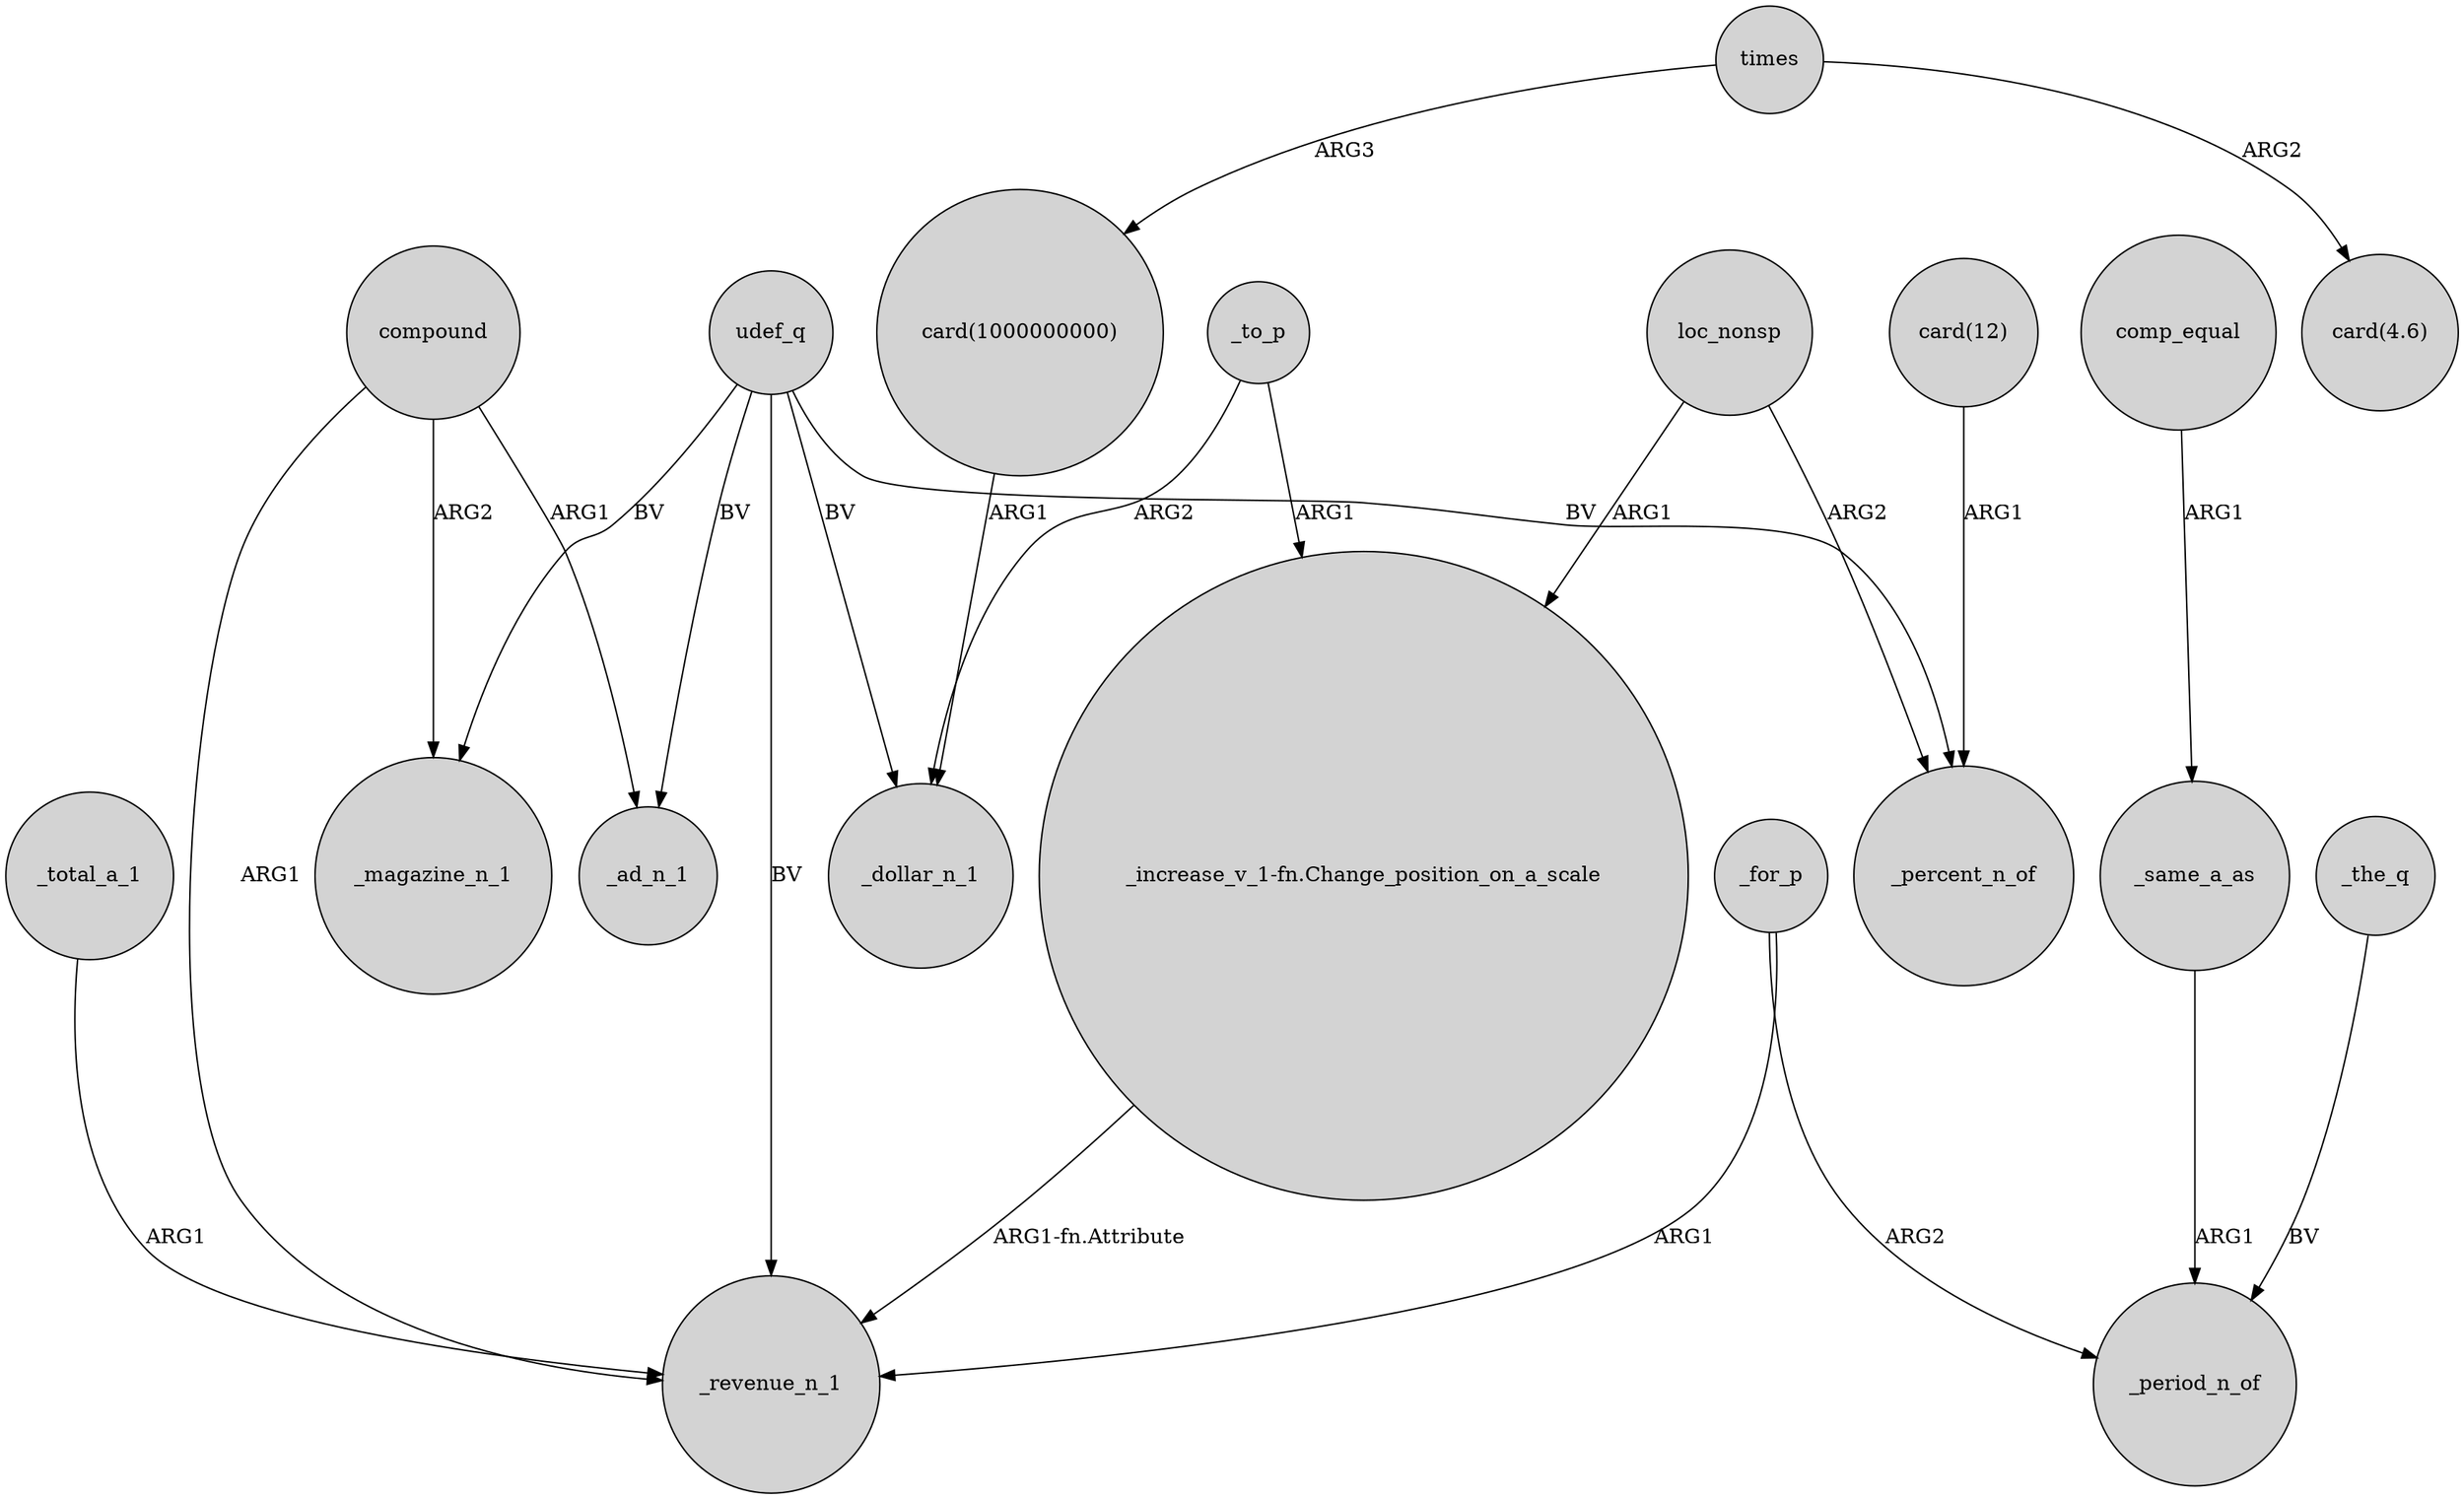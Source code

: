 digraph {
	node [shape=circle style=filled]
	"card(1000000000)" -> _dollar_n_1 [label=ARG1]
	_same_a_as -> _period_n_of [label=ARG1]
	compound -> _magazine_n_1 [label=ARG2]
	_to_p -> "_increase_v_1-fn.Change_position_on_a_scale" [label=ARG1]
	_to_p -> _dollar_n_1 [label=ARG2]
	times -> "card(1000000000)" [label=ARG3]
	udef_q -> _revenue_n_1 [label=BV]
	"_increase_v_1-fn.Change_position_on_a_scale" -> _revenue_n_1 [label="ARG1-fn.Attribute"]
	udef_q -> _percent_n_of [label=BV]
	times -> "card(4.6)" [label=ARG2]
	"card(12)" -> _percent_n_of [label=ARG1]
	udef_q -> _dollar_n_1 [label=BV]
	_for_p -> _revenue_n_1 [label=ARG1]
	_for_p -> _period_n_of [label=ARG2]
	udef_q -> _magazine_n_1 [label=BV]
	_the_q -> _period_n_of [label=BV]
	compound -> _revenue_n_1 [label=ARG1]
	compound -> _ad_n_1 [label=ARG1]
	comp_equal -> _same_a_as [label=ARG1]
	udef_q -> _ad_n_1 [label=BV]
	loc_nonsp -> "_increase_v_1-fn.Change_position_on_a_scale" [label=ARG1]
	_total_a_1 -> _revenue_n_1 [label=ARG1]
	loc_nonsp -> _percent_n_of [label=ARG2]
}
